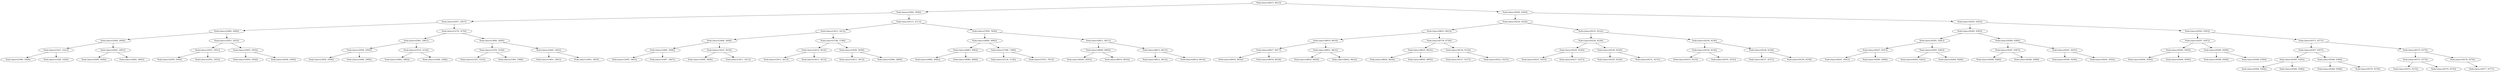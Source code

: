 digraph G{
1244996136 [label="Node{data=[8615, 8615]}"]
1244996136 -> 683779337
683779337 [label="Node{data=[3404, 3404]}"]
683779337 -> 550358432
550358432 [label="Node{data=[2957, 2957]}"]
550358432 -> 639967480
639967480 [label="Node{data=[2899, 2899]}"]
639967480 -> 1172464246
1172464246 [label="Node{data=[2004, 2004]}"]
1172464246 -> 1613659694
1613659694 [label="Node{data=[1421, 1421]}"]
1613659694 -> 784338758
784338758 [label="Node{data=[1068, 1068]}"]
1613659694 -> 569235590
569235590 [label="Node{data=[1428, 1428]}"]
1172464246 -> 2009788191
2009788191 [label="Node{data=[2691, 2691]}"]
2009788191 -> 1686515910
1686515910 [label="Node{data=[2009, 2009]}"]
2009788191 -> 1251125551
1251125551 [label="Node{data=[2865, 2865]}"]
639967480 -> 91513107
91513107 [label="Node{data=[2953, 2953]}"]
91513107 -> 635884725
635884725 [label="Node{data=[2951, 2951]}"]
635884725 -> 1882439887
1882439887 [label="Node{data=[2950, 2950]}"]
635884725 -> 792183863
792183863 [label="Node{data=[2952, 2952]}"]
91513107 -> 158159931
158159931 [label="Node{data=[2955, 2955]}"]
158159931 -> 448625375
448625375 [label="Node{data=[2954, 2954]}"]
158159931 -> 1952904447
1952904447 [label="Node{data=[2956, 2956]}"]
550358432 -> 1700888632
1700888632 [label="Node{data=[3276, 3276]}"]
1700888632 -> 105831459
105831459 [label="Node{data=[2961, 2961]}"]
105831459 -> 2010396087
2010396087 [label="Node{data=[2959, 2959]}"]
2010396087 -> 886499006
886499006 [label="Node{data=[2958, 2958]}"]
2010396087 -> 1566556252
1566556252 [label="Node{data=[2960, 2960]}"]
105831459 -> 763408400
763408400 [label="Node{data=[3219, 3219]}"]
763408400 -> 2075087258
2075087258 [label="Node{data=[2962, 2962]}"]
763408400 -> 2026879815
2026879815 [label="Node{data=[3268, 3268]}"]
1700888632 -> 1538378018
1538378018 [label="Node{data=[3400, 3400]}"]
1538378018 -> 1931080308
1931080308 [label="Node{data=[3339, 3339]}"]
1931080308 -> 1924877836
1924877836 [label="Node{data=[3325, 3325]}"]
1931080308 -> 2007750303
2007750303 [label="Node{data=[3399, 3399]}"]
1538378018 -> 579271057
579271057 [label="Node{data=[3402, 3402]}"]
579271057 -> 506476007
506476007 [label="Node{data=[3401, 3401]}"]
579271057 -> 911459075
911459075 [label="Node{data=[3403, 3403]}"]
683779337 -> 526775416
526775416 [label="Node{data=[4111, 4111]}"]
526775416 -> 180014196
180014196 [label="Node{data=[3412, 3412]}"]
180014196 -> 356143049
356143049 [label="Node{data=[3408, 3408]}"]
356143049 -> 1037684150
1037684150 [label="Node{data=[3406, 3406]}"]
1037684150 -> 221198401
221198401 [label="Node{data=[3405, 3405]}"]
1037684150 -> 1370131708
1370131708 [label="Node{data=[3407, 3407]}"]
356143049 -> 380224775
380224775 [label="Node{data=[3410, 3410]}"]
380224775 -> 1710099993
1710099993 [label="Node{data=[3409, 3409]}"]
380224775 -> 293064661
293064661 [label="Node{data=[3411, 3411]}"]
180014196 -> 348093547
348093547 [label="Node{data=[3748, 3748]}"]
348093547 -> 1281757702
1281757702 [label="Node{data=[3414, 3414]}"]
1281757702 -> 1500336981
1500336981 [label="Node{data=[3413, 3413]}"]
1281757702 -> 1984640714
1984640714 [label="Node{data=[3415, 3415]}"]
348093547 -> 427311180
427311180 [label="Node{data=[3838, 3838]}"]
427311180 -> 1702008647
1702008647 [label="Node{data=[3813, 3813]}"]
427311180 -> 1454802759
1454802759 [label="Node{data=[3849, 3849]}"]
526775416 -> 2036598333
2036598333 [label="Node{data=[7858, 7858]}"]
2036598333 -> 583353213
583353213 [label="Node{data=[4985, 4985]}"]
583353213 -> 1400643789
1400643789 [label="Node{data=[4983, 4983]}"]
1400643789 -> 831658330
831658330 [label="Node{data=[4982, 4982]}"]
1400643789 -> 1746838715
1746838715 [label="Node{data=[4984, 4984]}"]
583353213 -> 1623772270
1623772270 [label="Node{data=[7389, 7389]}"]
1623772270 -> 1375789810
1375789810 [label="Node{data=[5130, 5130]}"]
1623772270 -> 1945729313
1945729313 [label="Node{data=[7815, 7815]}"]
2036598333 -> 1860116633
1860116633 [label="Node{data=[8611, 8611]}"]
1860116633 -> 1221733008
1221733008 [label="Node{data=[8609, 8609]}"]
1221733008 -> 495994378
495994378 [label="Node{data=[8283, 8283]}"]
1221733008 -> 630719720
630719720 [label="Node{data=[8610, 8610]}"]
1860116633 -> 844378922
844378922 [label="Node{data=[8613, 8613]}"]
844378922 -> 1795889498
1795889498 [label="Node{data=[8612, 8612]}"]
844378922 -> 1949610535
1949610535 [label="Node{data=[8614, 8614]}"]
1244996136 -> 292439821
292439821 [label="Node{data=[9240, 9240]}"]
292439821 -> 36764521
36764521 [label="Node{data=[9224, 9224]}"]
36764521 -> 826471356
826471356 [label="Node{data=[8623, 8623]}"]
826471356 -> 1614203449
1614203449 [label="Node{data=[8619, 8619]}"]
1614203449 -> 58965789
58965789 [label="Node{data=[8617, 8617]}"]
58965789 -> 116258743
116258743 [label="Node{data=[8616, 8616]}"]
58965789 -> 546585541
546585541 [label="Node{data=[8618, 8618]}"]
1614203449 -> 1982155500
1982155500 [label="Node{data=[8621, 8621]}"]
1982155500 -> 1757440098
1757440098 [label="Node{data=[8620, 8620]}"]
1982155500 -> 33122946
33122946 [label="Node{data=[8622, 8622]}"]
826471356 -> 11674475
11674475 [label="Node{data=[8739, 8739]}"]
11674475 -> 1553755067
1553755067 [label="Node{data=[8625, 8625]}"]
1553755067 -> 938773298
938773298 [label="Node{data=[8624, 8624]}"]
1553755067 -> 2098420276
2098420276 [label="Node{data=[8695, 8695]}"]
11674475 -> 1823180678
1823180678 [label="Node{data=[9154, 9154]}"]
1823180678 -> 1398143003
1398143003 [label="Node{data=[9127, 9127]}"]
1823180678 -> 1080771672
1080771672 [label="Node{data=[9223, 9223]}"]
36764521 -> 659448987
659448987 [label="Node{data=[9232, 9232]}"]
659448987 -> 401162307
401162307 [label="Node{data=[9228, 9228]}"]
401162307 -> 1803614085
1803614085 [label="Node{data=[9226, 9226]}"]
1803614085 -> 1901274921
1901274921 [label="Node{data=[9225, 9225]}"]
1803614085 -> 627965732
627965732 [label="Node{data=[9227, 9227]}"]
401162307 -> 2027636882
2027636882 [label="Node{data=[9230, 9230]}"]
2027636882 -> 336307411
336307411 [label="Node{data=[9229, 9229]}"]
2027636882 -> 2089399060
2089399060 [label="Node{data=[9231, 9231]}"]
659448987 -> 911734654
911734654 [label="Node{data=[9236, 9236]}"]
911734654 -> 342537982
342537982 [label="Node{data=[9234, 9234]}"]
342537982 -> 1569633692
1569633692 [label="Node{data=[9233, 9233]}"]
342537982 -> 1823390762
1823390762 [label="Node{data=[9235, 9235]}"]
911734654 -> 1707825862
1707825862 [label="Node{data=[9238, 9238]}"]
1707825862 -> 618126791
618126791 [label="Node{data=[9237, 9237]}"]
1707825862 -> 215854740
215854740 [label="Node{data=[9239, 9239]}"]
292439821 -> 361434313
361434313 [label="Node{data=[9293, 9293]}"]
361434313 -> 707361236
707361236 [label="Node{data=[9285, 9285]}"]
707361236 -> 814395571
814395571 [label="Node{data=[9281, 9281]}"]
814395571 -> 1371672888
1371672888 [label="Node{data=[9247, 9247]}"]
1371672888 -> 476226189
476226189 [label="Node{data=[9241, 9241]}"]
1371672888 -> 2103742220
2103742220 [label="Node{data=[9280, 9280]}"]
814395571 -> 403613499
403613499 [label="Node{data=[9283, 9283]}"]
403613499 -> 1501839059
1501839059 [label="Node{data=[9282, 9282]}"]
403613499 -> 1350277540
1350277540 [label="Node{data=[9284, 9284]}"]
707361236 -> 155082824
155082824 [label="Node{data=[9289, 9289]}"]
155082824 -> 1684285739
1684285739 [label="Node{data=[9287, 9287]}"]
1684285739 -> 485421522
485421522 [label="Node{data=[9286, 9286]}"]
1684285739 -> 282389842
282389842 [label="Node{data=[9288, 9288]}"]
155082824 -> 1779626784
1779626784 [label="Node{data=[9291, 9291]}"]
1779626784 -> 796570168
796570168 [label="Node{data=[9290, 9290]}"]
1779626784 -> 1156687460
1156687460 [label="Node{data=[9292, 9292]}"]
361434313 -> 1945660885
1945660885 [label="Node{data=[9363, 9363]}"]
1945660885 -> 235801465
235801465 [label="Node{data=[9297, 9297]}"]
235801465 -> 1956611058
1956611058 [label="Node{data=[9295, 9295]}"]
1956611058 -> 1033165187
1033165187 [label="Node{data=[9294, 9294]}"]
1956611058 -> 221416737
221416737 [label="Node{data=[9296, 9296]}"]
235801465 -> 1939413565
1939413565 [label="Node{data=[9299, 9299]}"]
1939413565 -> 2064750511
2064750511 [label="Node{data=[9298, 9298]}"]
1939413565 -> 1624379791
1624379791 [label="Node{data=[9300, 9300]}"]
1945660885 -> 2031141681
2031141681 [label="Node{data=[9371, 9371]}"]
2031141681 -> 1113810652
1113810652 [label="Node{data=[9367, 9367]}"]
1113810652 -> 901266896
901266896 [label="Node{data=[9365, 9365]}"]
901266896 -> 1159076993
1159076993 [label="Node{data=[9364, 9364]}"]
901266896 -> 979392089
979392089 [label="Node{data=[9366, 9366]}"]
1113810652 -> 1676444239
1676444239 [label="Node{data=[9369, 9369]}"]
1676444239 -> 399406431
399406431 [label="Node{data=[9368, 9368]}"]
1676444239 -> 1657372979
1657372979 [label="Node{data=[9370, 9370]}"]
2031141681 -> 1512292781
1512292781 [label="Node{data=[9375, 9375]}"]
1512292781 -> 1566232156
1566232156 [label="Node{data=[9373, 9373]}"]
1566232156 -> 970603557
970603557 [label="Node{data=[9372, 9372]}"]
1566232156 -> 389341748
389341748 [label="Node{data=[9374, 9374]}"]
1512292781 -> 1398695894
1398695894 [label="Node{data=[9376, 9376]}"]
1398695894 -> 1484614607
1484614607 [label="Node{data=[9377, 9377]}"]
}